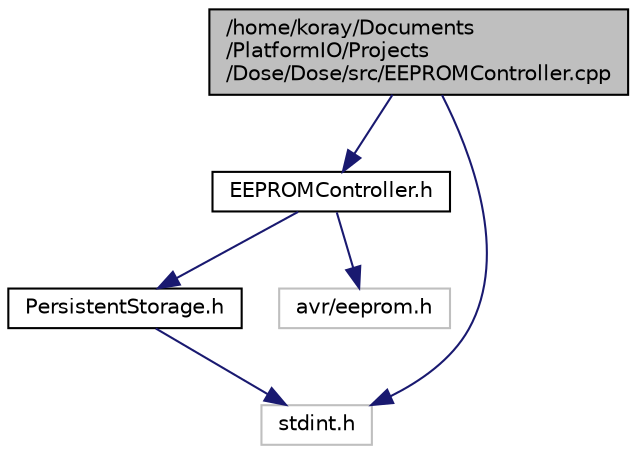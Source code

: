 digraph "/home/koray/Documents/PlatformIO/Projects/Dose/Dose/src/EEPROMController.cpp"
{
  edge [fontname="Helvetica",fontsize="10",labelfontname="Helvetica",labelfontsize="10"];
  node [fontname="Helvetica",fontsize="10",shape=record];
  Node0 [label="/home/koray/Documents\l/PlatformIO/Projects\l/Dose/Dose/src/EEPROMController.cpp",height=0.2,width=0.4,color="black", fillcolor="grey75", style="filled", fontcolor="black"];
  Node0 -> Node1 [color="midnightblue",fontsize="10",style="solid",fontname="Helvetica"];
  Node1 [label="EEPROMController.h",height=0.2,width=0.4,color="black", fillcolor="white", style="filled",URL="$EEPROMController_8h.html"];
  Node1 -> Node2 [color="midnightblue",fontsize="10",style="solid",fontname="Helvetica"];
  Node2 [label="PersistentStorage.h",height=0.2,width=0.4,color="black", fillcolor="white", style="filled",URL="$PersistentStorage_8h.html"];
  Node2 -> Node3 [color="midnightblue",fontsize="10",style="solid",fontname="Helvetica"];
  Node3 [label="stdint.h",height=0.2,width=0.4,color="grey75", fillcolor="white", style="filled"];
  Node1 -> Node4 [color="midnightblue",fontsize="10",style="solid",fontname="Helvetica"];
  Node4 [label="avr/eeprom.h",height=0.2,width=0.4,color="grey75", fillcolor="white", style="filled"];
  Node0 -> Node3 [color="midnightblue",fontsize="10",style="solid",fontname="Helvetica"];
}
